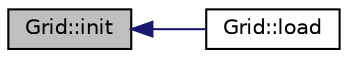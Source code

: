 digraph "Grid::init"
{
  edge [fontname="Helvetica",fontsize="10",labelfontname="Helvetica",labelfontsize="10"];
  node [fontname="Helvetica",fontsize="10",shape=record];
  rankdir="LR";
  Node5 [label="Grid::init",height=0.2,width=0.4,color="black", fillcolor="grey75", style="filled", fontcolor="black"];
  Node5 -> Node6 [dir="back",color="midnightblue",fontsize="10",style="solid"];
  Node6 [label="Grid::load",height=0.2,width=0.4,color="black", fillcolor="white", style="filled",URL="$namespace_grid.html#a3c9db382b0e0989888ec78831164c4be"];
}
